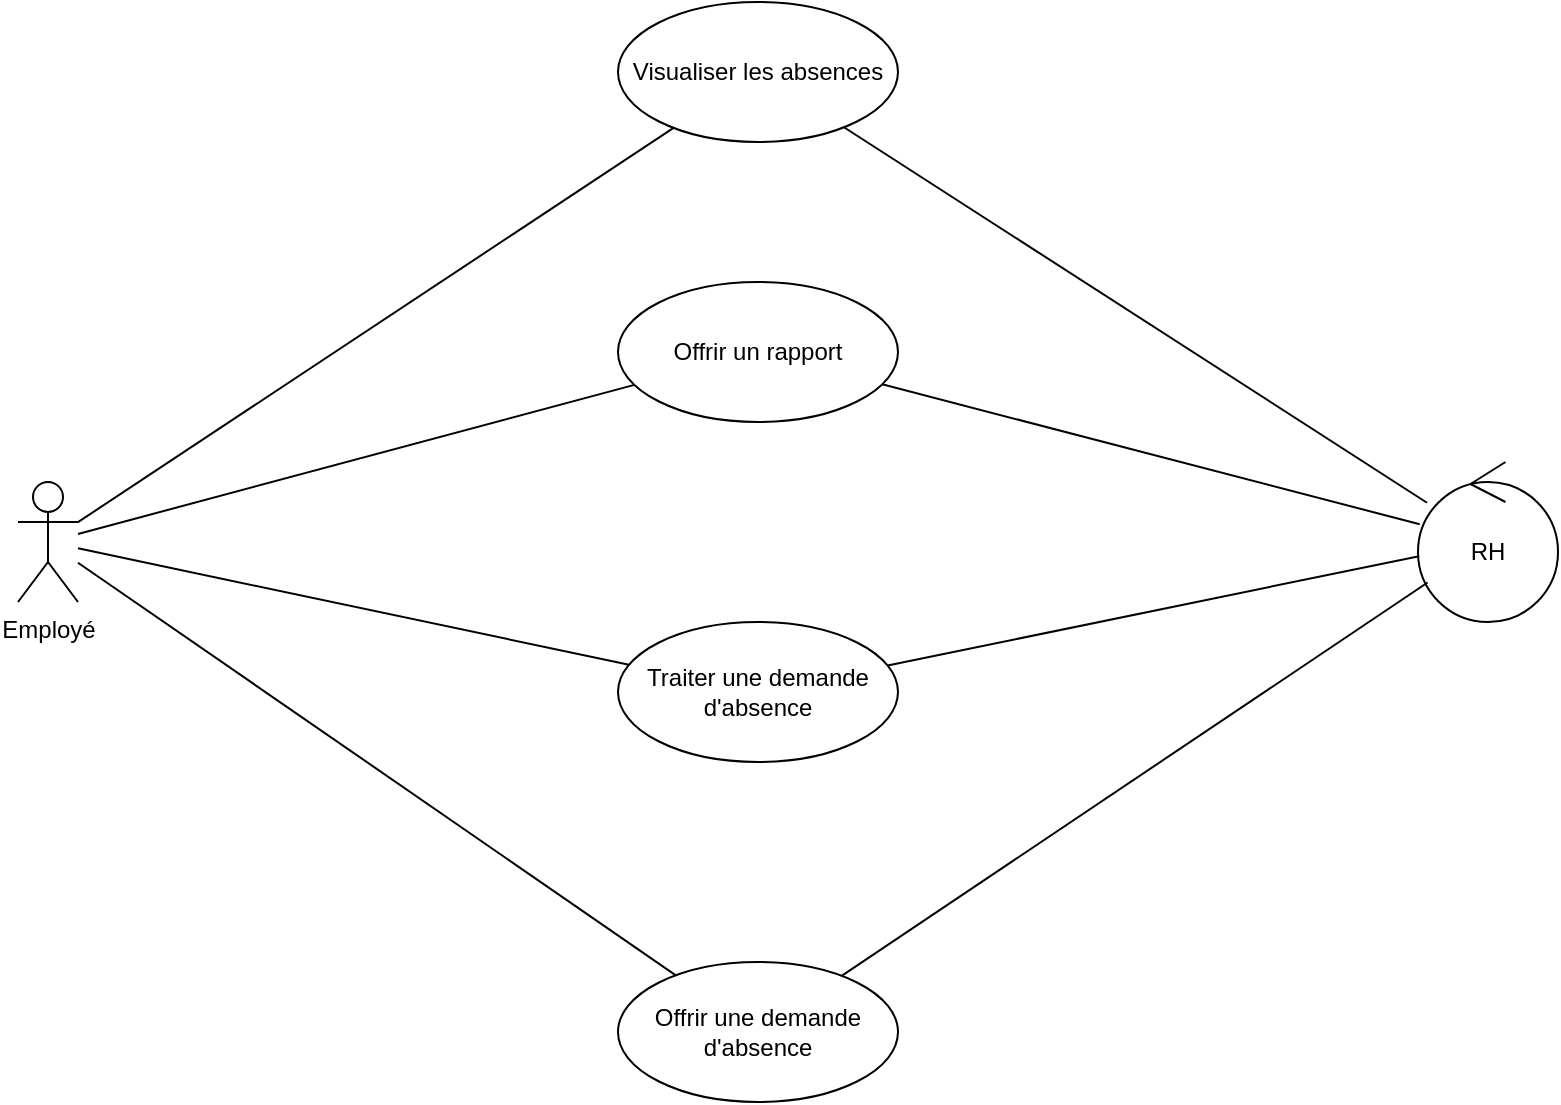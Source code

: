 <mxfile version="24.0.4" type="device">
  <diagram name="Page-1" id="ld7CmsUvaV0AVpA8dhAq">
    <mxGraphModel dx="1050" dy="629" grid="1" gridSize="10" guides="1" tooltips="1" connect="1" arrows="1" fold="1" page="1" pageScale="1" pageWidth="827" pageHeight="1169" math="0" shadow="0">
      <root>
        <mxCell id="0" />
        <mxCell id="1" parent="0" />
        <mxCell id="T1XYOGO6bA13OGjwMOYq-1" value="RH" style="ellipse;shape=umlControl;whiteSpace=wrap;html=1;" parent="1" vertex="1">
          <mxGeometry x="730" y="290" width="70" height="80" as="geometry" />
        </mxCell>
        <mxCell id="T1XYOGO6bA13OGjwMOYq-5" style="rounded=0;orthogonalLoop=1;jettySize=auto;html=1;elbow=vertical;endArrow=none;endFill=0;" parent="1" source="T1XYOGO6bA13OGjwMOYq-2" target="T1XYOGO6bA13OGjwMOYq-4" edge="1">
          <mxGeometry relative="1" as="geometry" />
        </mxCell>
        <mxCell id="T1XYOGO6bA13OGjwMOYq-2" value="Employé" style="shape=umlActor;verticalLabelPosition=bottom;verticalAlign=top;html=1;" parent="1" vertex="1">
          <mxGeometry x="30" y="300" width="30" height="60" as="geometry" />
        </mxCell>
        <mxCell id="T1XYOGO6bA13OGjwMOYq-7" style="rounded=0;orthogonalLoop=1;jettySize=auto;html=1;endArrow=none;endFill=0;" parent="1" source="T1XYOGO6bA13OGjwMOYq-3" target="T1XYOGO6bA13OGjwMOYq-1" edge="1">
          <mxGeometry relative="1" as="geometry" />
        </mxCell>
        <mxCell id="T1XYOGO6bA13OGjwMOYq-8" style="rounded=0;orthogonalLoop=1;jettySize=auto;html=1;endArrow=none;endFill=0;" parent="1" source="T1XYOGO6bA13OGjwMOYq-3" target="T1XYOGO6bA13OGjwMOYq-2" edge="1">
          <mxGeometry relative="1" as="geometry" />
        </mxCell>
        <mxCell id="T1XYOGO6bA13OGjwMOYq-3" value="Visualiser les absences" style="ellipse;whiteSpace=wrap;html=1;" parent="1" vertex="1">
          <mxGeometry x="330" y="60" width="140" height="70" as="geometry" />
        </mxCell>
        <mxCell id="T1XYOGO6bA13OGjwMOYq-6" style="rounded=0;orthogonalLoop=1;jettySize=auto;html=1;endArrow=none;endFill=0;" parent="1" source="T1XYOGO6bA13OGjwMOYq-4" target="T1XYOGO6bA13OGjwMOYq-1" edge="1">
          <mxGeometry relative="1" as="geometry" />
        </mxCell>
        <mxCell id="T1XYOGO6bA13OGjwMOYq-4" value="Traiter une demande d&#39;absence" style="ellipse;whiteSpace=wrap;html=1;" parent="1" vertex="1">
          <mxGeometry x="330" y="370" width="140" height="70" as="geometry" />
        </mxCell>
        <mxCell id="T1XYOGO6bA13OGjwMOYq-11" style="rounded=0;orthogonalLoop=1;jettySize=auto;html=1;endArrow=none;endFill=0;" parent="1" source="T1XYOGO6bA13OGjwMOYq-10" target="T1XYOGO6bA13OGjwMOYq-2" edge="1">
          <mxGeometry relative="1" as="geometry" />
        </mxCell>
        <mxCell id="T1XYOGO6bA13OGjwMOYq-12" style="rounded=0;orthogonalLoop=1;jettySize=auto;html=1;endArrow=none;endFill=0;" parent="1" source="T1XYOGO6bA13OGjwMOYq-10" target="T1XYOGO6bA13OGjwMOYq-1" edge="1">
          <mxGeometry relative="1" as="geometry" />
        </mxCell>
        <mxCell id="T1XYOGO6bA13OGjwMOYq-10" value="Offrir un rapport" style="ellipse;whiteSpace=wrap;html=1;" parent="1" vertex="1">
          <mxGeometry x="330" y="200" width="140" height="70" as="geometry" />
        </mxCell>
        <mxCell id="_Uvq5ZIpCV8GfxaU9uLt-2" style="rounded=0;orthogonalLoop=1;jettySize=auto;html=1;endArrow=none;endFill=0;" edge="1" parent="1" source="_Uvq5ZIpCV8GfxaU9uLt-1" target="T1XYOGO6bA13OGjwMOYq-1">
          <mxGeometry relative="1" as="geometry" />
        </mxCell>
        <mxCell id="_Uvq5ZIpCV8GfxaU9uLt-3" style="rounded=0;orthogonalLoop=1;jettySize=auto;html=1;endArrow=none;endFill=0;" edge="1" parent="1" source="_Uvq5ZIpCV8GfxaU9uLt-1" target="T1XYOGO6bA13OGjwMOYq-2">
          <mxGeometry relative="1" as="geometry" />
        </mxCell>
        <mxCell id="_Uvq5ZIpCV8GfxaU9uLt-1" value="Offrir une demande d&#39;absence" style="ellipse;whiteSpace=wrap;html=1;" vertex="1" parent="1">
          <mxGeometry x="330" y="540" width="140" height="70" as="geometry" />
        </mxCell>
      </root>
    </mxGraphModel>
  </diagram>
</mxfile>
